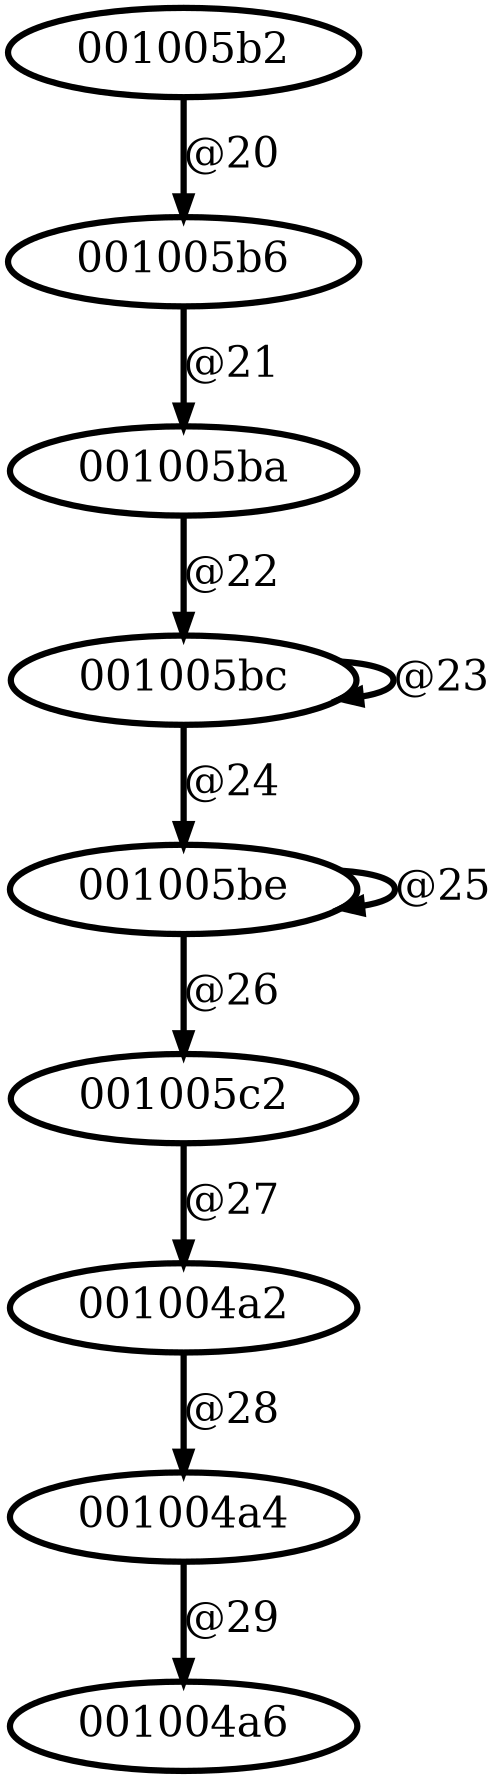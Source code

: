 digraph G {
        node [style=rounded, penwidth=3, fontsize=20, shape=oval];
        "001005b2" -> "001005b6" [label="@20", color=black,arrowsize=1,style=bold,penwidth=3,fontsize=20];
"001005b6" -> "001005ba" [label="@21", color=black,arrowsize=1,style=bold,penwidth=3,fontsize=20];
"001005ba" -> "001005bc" [label="@22", color=black,arrowsize=1,style=bold,penwidth=3,fontsize=20];
"001005bc" -> "001005bc" [label="@23", color=black,arrowsize=1,style=bold,penwidth=3,fontsize=20];
"001005bc" -> "001005be" [label="@24", color=black,arrowsize=1,style=bold,penwidth=3,fontsize=20];
"001005be" -> "001005be" [label="@25", color=black,arrowsize=1,style=bold,penwidth=3,fontsize=20];
"001005be" -> "001005c2" [label="@26", color=black,arrowsize=1,style=bold,penwidth=3,fontsize=20];
"001005c2" -> "001004a2" [label="@27", color=black,arrowsize=1,style=bold,penwidth=3,fontsize=20];
"001004a2" -> "001004a4" [label="@28", color=black,arrowsize=1,style=bold,penwidth=3,fontsize=20];
"001004a4" -> "001004a6" [label="@29", color=black,arrowsize=1,style=bold,penwidth=3,fontsize=20];
}

